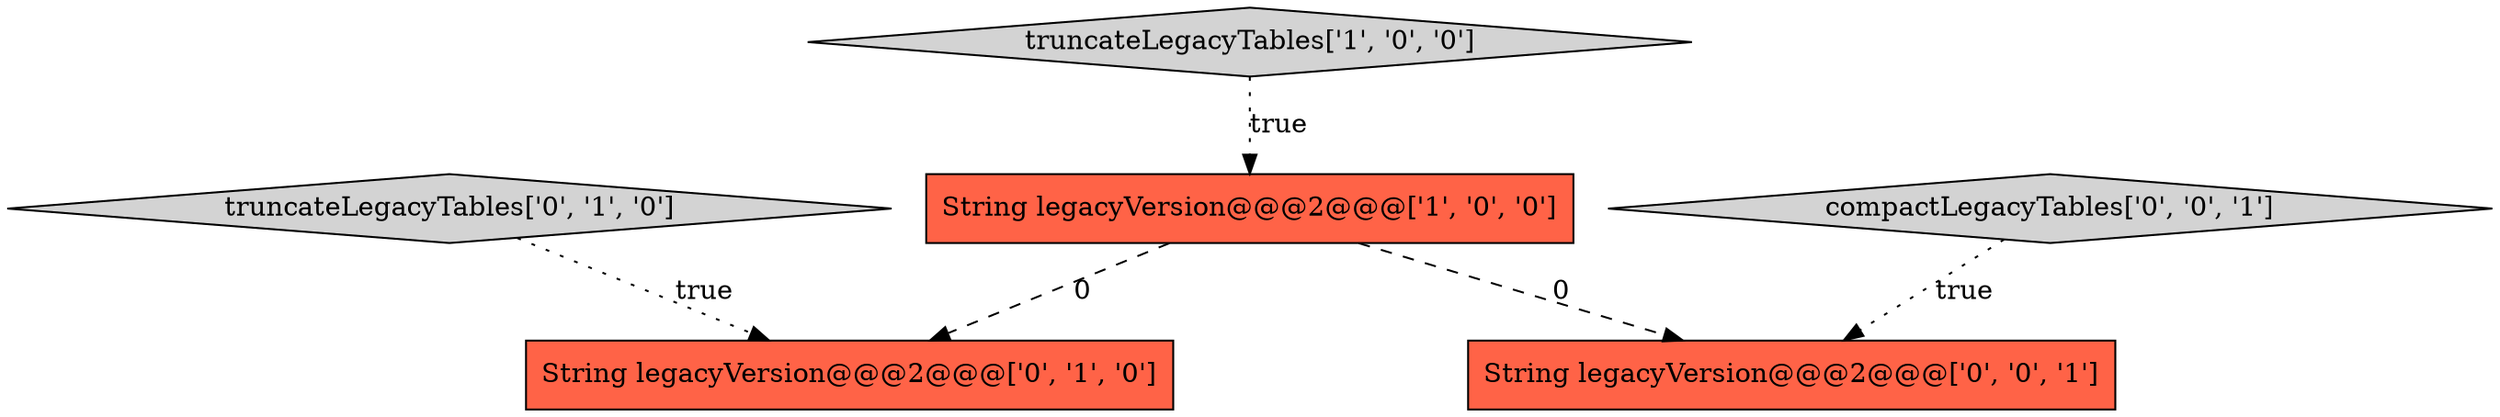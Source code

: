 digraph {
2 [style = filled, label = "String legacyVersion@@@2@@@['0', '1', '0']", fillcolor = tomato, shape = box image = "AAA1AAABBB2BBB"];
3 [style = filled, label = "truncateLegacyTables['0', '1', '0']", fillcolor = lightgray, shape = diamond image = "AAA0AAABBB2BBB"];
5 [style = filled, label = "compactLegacyTables['0', '0', '1']", fillcolor = lightgray, shape = diamond image = "AAA0AAABBB3BBB"];
1 [style = filled, label = "truncateLegacyTables['1', '0', '0']", fillcolor = lightgray, shape = diamond image = "AAA0AAABBB1BBB"];
0 [style = filled, label = "String legacyVersion@@@2@@@['1', '0', '0']", fillcolor = tomato, shape = box image = "AAA1AAABBB1BBB"];
4 [style = filled, label = "String legacyVersion@@@2@@@['0', '0', '1']", fillcolor = tomato, shape = box image = "AAA0AAABBB3BBB"];
0->2 [style = dashed, label="0"];
0->4 [style = dashed, label="0"];
1->0 [style = dotted, label="true"];
5->4 [style = dotted, label="true"];
3->2 [style = dotted, label="true"];
}
